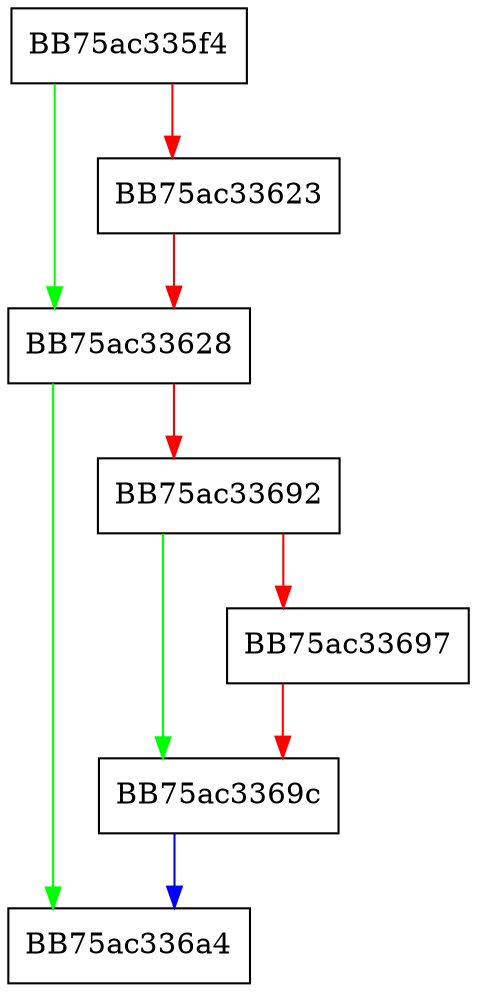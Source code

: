 digraph UpdateHeader {
  node [shape="box"];
  graph [splines=ortho];
  BB75ac335f4 -> BB75ac33628 [color="green"];
  BB75ac335f4 -> BB75ac33623 [color="red"];
  BB75ac33623 -> BB75ac33628 [color="red"];
  BB75ac33628 -> BB75ac336a4 [color="green"];
  BB75ac33628 -> BB75ac33692 [color="red"];
  BB75ac33692 -> BB75ac3369c [color="green"];
  BB75ac33692 -> BB75ac33697 [color="red"];
  BB75ac33697 -> BB75ac3369c [color="red"];
  BB75ac3369c -> BB75ac336a4 [color="blue"];
}